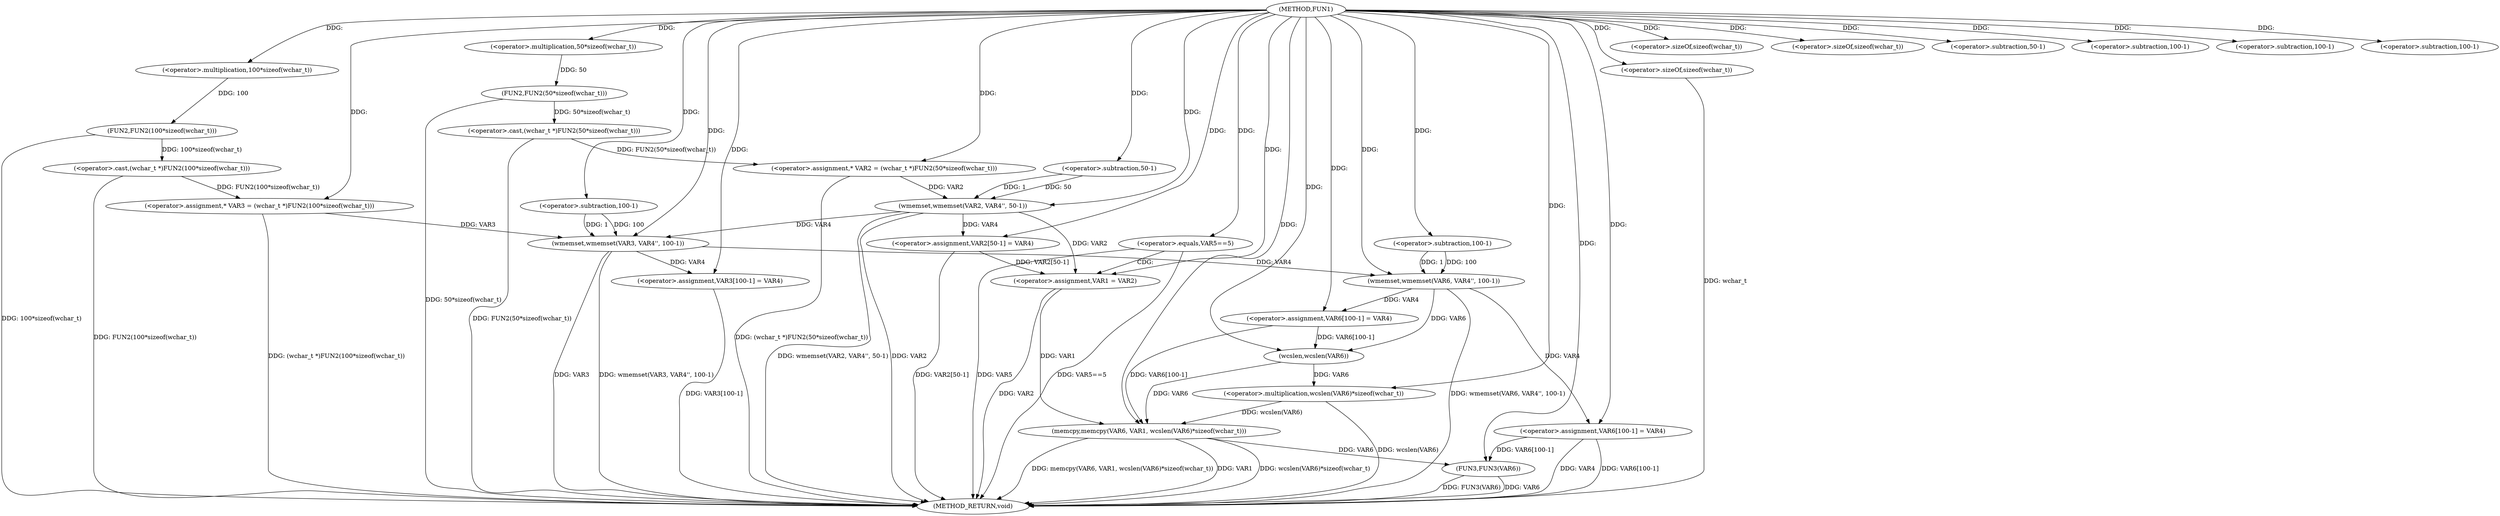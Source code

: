digraph FUN1 {  
"1000100" [label = "(METHOD,FUN1)" ]
"1000189" [label = "(METHOD_RETURN,void)" ]
"1000104" [label = "(<operator>.assignment,* VAR2 = (wchar_t *)FUN2(50*sizeof(wchar_t)))" ]
"1000106" [label = "(<operator>.cast,(wchar_t *)FUN2(50*sizeof(wchar_t)))" ]
"1000108" [label = "(FUN2,FUN2(50*sizeof(wchar_t)))" ]
"1000109" [label = "(<operator>.multiplication,50*sizeof(wchar_t))" ]
"1000111" [label = "(<operator>.sizeOf,sizeof(wchar_t))" ]
"1000114" [label = "(<operator>.assignment,* VAR3 = (wchar_t *)FUN2(100*sizeof(wchar_t)))" ]
"1000116" [label = "(<operator>.cast,(wchar_t *)FUN2(100*sizeof(wchar_t)))" ]
"1000118" [label = "(FUN2,FUN2(100*sizeof(wchar_t)))" ]
"1000119" [label = "(<operator>.multiplication,100*sizeof(wchar_t))" ]
"1000121" [label = "(<operator>.sizeOf,sizeof(wchar_t))" ]
"1000123" [label = "(wmemset,wmemset(VAR2, VAR4'', 50-1))" ]
"1000126" [label = "(<operator>.subtraction,50-1)" ]
"1000129" [label = "(<operator>.assignment,VAR2[50-1] = VAR4)" ]
"1000132" [label = "(<operator>.subtraction,50-1)" ]
"1000136" [label = "(wmemset,wmemset(VAR3, VAR4'', 100-1))" ]
"1000139" [label = "(<operator>.subtraction,100-1)" ]
"1000142" [label = "(<operator>.assignment,VAR3[100-1] = VAR4)" ]
"1000145" [label = "(<operator>.subtraction,100-1)" ]
"1000150" [label = "(<operator>.equals,VAR5==5)" ]
"1000154" [label = "(<operator>.assignment,VAR1 = VAR2)" ]
"1000159" [label = "(wmemset,wmemset(VAR6, VAR4'', 100-1))" ]
"1000162" [label = "(<operator>.subtraction,100-1)" ]
"1000165" [label = "(<operator>.assignment,VAR6[100-1] = VAR4)" ]
"1000168" [label = "(<operator>.subtraction,100-1)" ]
"1000172" [label = "(memcpy,memcpy(VAR6, VAR1, wcslen(VAR6)*sizeof(wchar_t)))" ]
"1000175" [label = "(<operator>.multiplication,wcslen(VAR6)*sizeof(wchar_t))" ]
"1000176" [label = "(wcslen,wcslen(VAR6))" ]
"1000178" [label = "(<operator>.sizeOf,sizeof(wchar_t))" ]
"1000180" [label = "(<operator>.assignment,VAR6[100-1] = VAR4)" ]
"1000183" [label = "(<operator>.subtraction,100-1)" ]
"1000187" [label = "(FUN3,FUN3(VAR6))" ]
  "1000106" -> "1000189"  [ label = "DDG: FUN2(50*sizeof(wchar_t))"] 
  "1000150" -> "1000189"  [ label = "DDG: VAR5"] 
  "1000180" -> "1000189"  [ label = "DDG: VAR6[100-1]"] 
  "1000175" -> "1000189"  [ label = "DDG: wcslen(VAR6)"] 
  "1000116" -> "1000189"  [ label = "DDG: FUN2(100*sizeof(wchar_t))"] 
  "1000150" -> "1000189"  [ label = "DDG: VAR5==5"] 
  "1000154" -> "1000189"  [ label = "DDG: VAR2"] 
  "1000118" -> "1000189"  [ label = "DDG: 100*sizeof(wchar_t)"] 
  "1000123" -> "1000189"  [ label = "DDG: VAR2"] 
  "1000159" -> "1000189"  [ label = "DDG: wmemset(VAR6, VAR4'', 100-1)"] 
  "1000187" -> "1000189"  [ label = "DDG: VAR6"] 
  "1000129" -> "1000189"  [ label = "DDG: VAR2[50-1]"] 
  "1000180" -> "1000189"  [ label = "DDG: VAR4"] 
  "1000172" -> "1000189"  [ label = "DDG: memcpy(VAR6, VAR1, wcslen(VAR6)*sizeof(wchar_t))"] 
  "1000187" -> "1000189"  [ label = "DDG: FUN3(VAR6)"] 
  "1000178" -> "1000189"  [ label = "DDG: wchar_t"] 
  "1000123" -> "1000189"  [ label = "DDG: wmemset(VAR2, VAR4'', 50-1)"] 
  "1000142" -> "1000189"  [ label = "DDG: VAR3[100-1]"] 
  "1000136" -> "1000189"  [ label = "DDG: wmemset(VAR3, VAR4'', 100-1)"] 
  "1000114" -> "1000189"  [ label = "DDG: (wchar_t *)FUN2(100*sizeof(wchar_t))"] 
  "1000172" -> "1000189"  [ label = "DDG: VAR1"] 
  "1000136" -> "1000189"  [ label = "DDG: VAR3"] 
  "1000104" -> "1000189"  [ label = "DDG: (wchar_t *)FUN2(50*sizeof(wchar_t))"] 
  "1000172" -> "1000189"  [ label = "DDG: wcslen(VAR6)*sizeof(wchar_t)"] 
  "1000108" -> "1000189"  [ label = "DDG: 50*sizeof(wchar_t)"] 
  "1000106" -> "1000104"  [ label = "DDG: FUN2(50*sizeof(wchar_t))"] 
  "1000100" -> "1000104"  [ label = "DDG: "] 
  "1000108" -> "1000106"  [ label = "DDG: 50*sizeof(wchar_t)"] 
  "1000109" -> "1000108"  [ label = "DDG: 50"] 
  "1000100" -> "1000109"  [ label = "DDG: "] 
  "1000100" -> "1000111"  [ label = "DDG: "] 
  "1000116" -> "1000114"  [ label = "DDG: FUN2(100*sizeof(wchar_t))"] 
  "1000100" -> "1000114"  [ label = "DDG: "] 
  "1000118" -> "1000116"  [ label = "DDG: 100*sizeof(wchar_t)"] 
  "1000119" -> "1000118"  [ label = "DDG: 100"] 
  "1000100" -> "1000119"  [ label = "DDG: "] 
  "1000100" -> "1000121"  [ label = "DDG: "] 
  "1000104" -> "1000123"  [ label = "DDG: VAR2"] 
  "1000100" -> "1000123"  [ label = "DDG: "] 
  "1000126" -> "1000123"  [ label = "DDG: 50"] 
  "1000126" -> "1000123"  [ label = "DDG: 1"] 
  "1000100" -> "1000126"  [ label = "DDG: "] 
  "1000123" -> "1000129"  [ label = "DDG: VAR4"] 
  "1000100" -> "1000129"  [ label = "DDG: "] 
  "1000100" -> "1000132"  [ label = "DDG: "] 
  "1000114" -> "1000136"  [ label = "DDG: VAR3"] 
  "1000100" -> "1000136"  [ label = "DDG: "] 
  "1000123" -> "1000136"  [ label = "DDG: VAR4"] 
  "1000139" -> "1000136"  [ label = "DDG: 100"] 
  "1000139" -> "1000136"  [ label = "DDG: 1"] 
  "1000100" -> "1000139"  [ label = "DDG: "] 
  "1000136" -> "1000142"  [ label = "DDG: VAR4"] 
  "1000100" -> "1000142"  [ label = "DDG: "] 
  "1000100" -> "1000145"  [ label = "DDG: "] 
  "1000100" -> "1000150"  [ label = "DDG: "] 
  "1000129" -> "1000154"  [ label = "DDG: VAR2[50-1]"] 
  "1000123" -> "1000154"  [ label = "DDG: VAR2"] 
  "1000100" -> "1000154"  [ label = "DDG: "] 
  "1000100" -> "1000159"  [ label = "DDG: "] 
  "1000136" -> "1000159"  [ label = "DDG: VAR4"] 
  "1000162" -> "1000159"  [ label = "DDG: 100"] 
  "1000162" -> "1000159"  [ label = "DDG: 1"] 
  "1000100" -> "1000162"  [ label = "DDG: "] 
  "1000159" -> "1000165"  [ label = "DDG: VAR4"] 
  "1000100" -> "1000165"  [ label = "DDG: "] 
  "1000100" -> "1000168"  [ label = "DDG: "] 
  "1000165" -> "1000172"  [ label = "DDG: VAR6[100-1]"] 
  "1000176" -> "1000172"  [ label = "DDG: VAR6"] 
  "1000100" -> "1000172"  [ label = "DDG: "] 
  "1000154" -> "1000172"  [ label = "DDG: VAR1"] 
  "1000175" -> "1000172"  [ label = "DDG: wcslen(VAR6)"] 
  "1000176" -> "1000175"  [ label = "DDG: VAR6"] 
  "1000159" -> "1000176"  [ label = "DDG: VAR6"] 
  "1000165" -> "1000176"  [ label = "DDG: VAR6[100-1]"] 
  "1000100" -> "1000176"  [ label = "DDG: "] 
  "1000100" -> "1000175"  [ label = "DDG: "] 
  "1000100" -> "1000178"  [ label = "DDG: "] 
  "1000100" -> "1000180"  [ label = "DDG: "] 
  "1000159" -> "1000180"  [ label = "DDG: VAR4"] 
  "1000100" -> "1000183"  [ label = "DDG: "] 
  "1000180" -> "1000187"  [ label = "DDG: VAR6[100-1]"] 
  "1000172" -> "1000187"  [ label = "DDG: VAR6"] 
  "1000100" -> "1000187"  [ label = "DDG: "] 
  "1000150" -> "1000154"  [ label = "CDG: "] 
}
